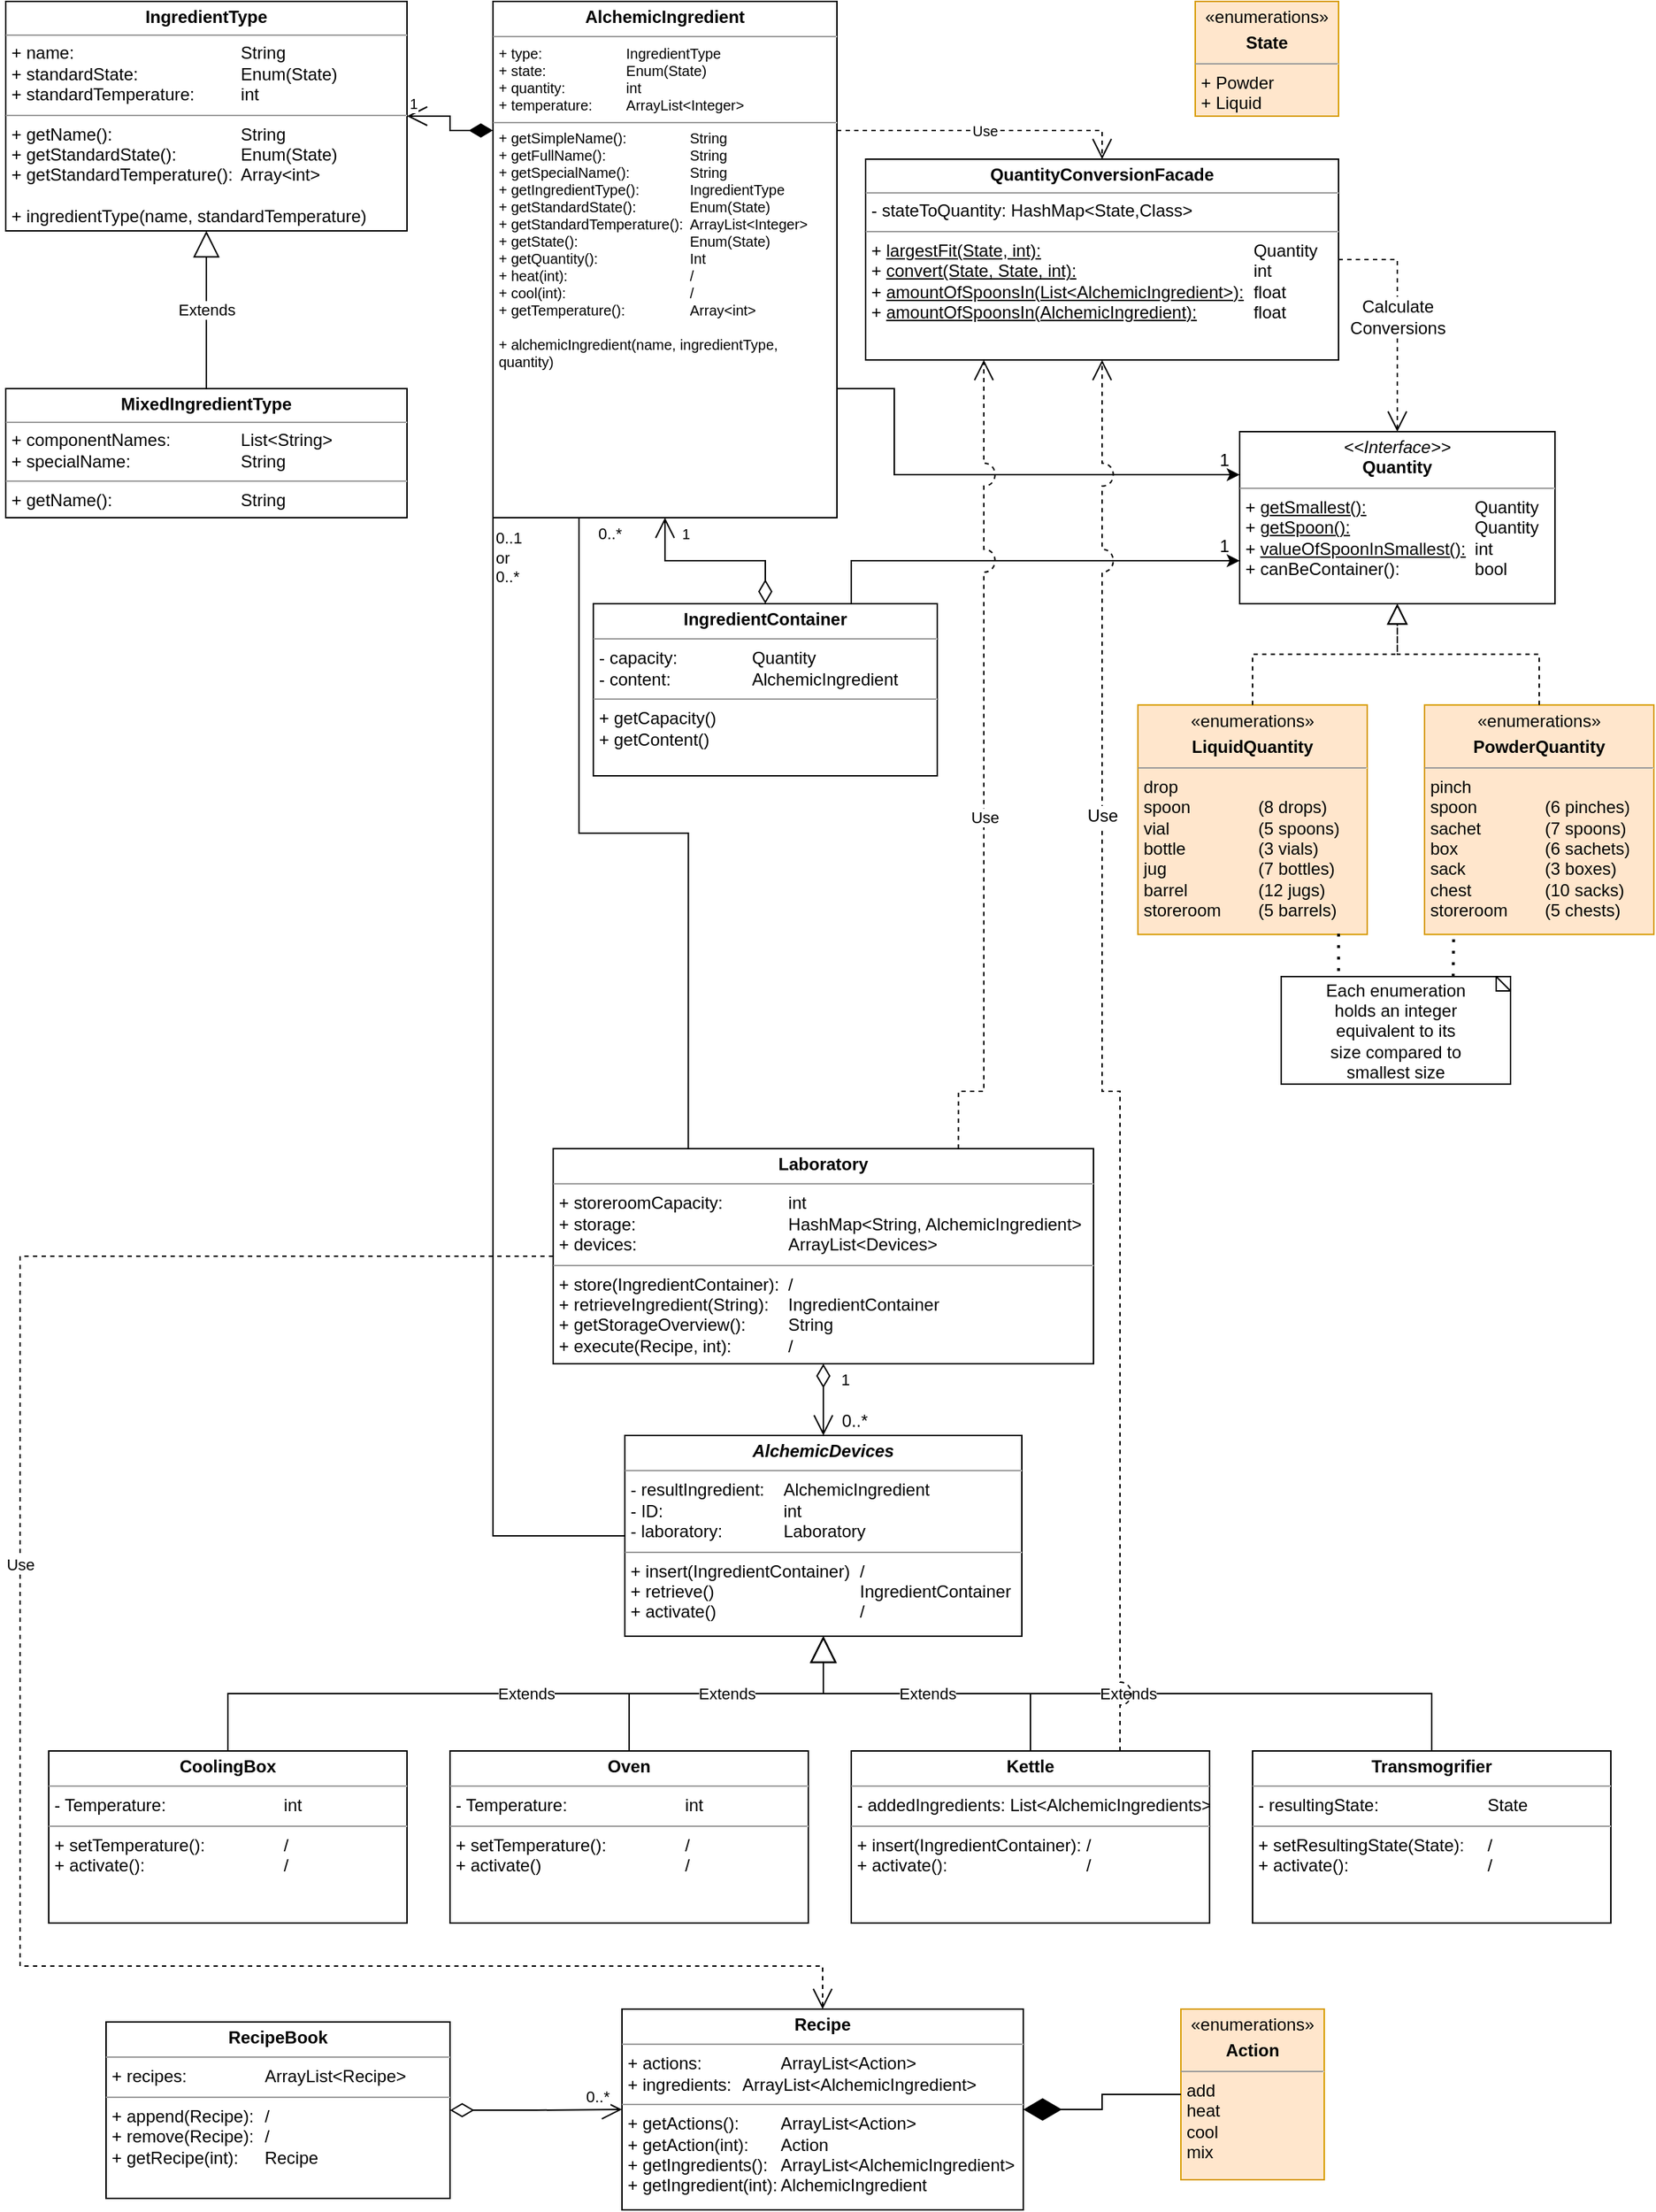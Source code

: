 <mxfile version="16.5.1" type="device"><diagram id="GiKxuTOtu3WhN2kmNN7U" name="Examenproject OGP"><mxGraphModel dx="404" dy="257" grid="1" gridSize="10" guides="1" tooltips="1" connect="1" arrows="1" fold="1" page="1" pageScale="1" pageWidth="1169" pageHeight="827" background="none" math="0" shadow="0"><root><mxCell id="0"/><mxCell id="1" parent="0"/><mxCell id="5Rmgl1uTEfU98lThBDW_-46" style="edgeStyle=orthogonalEdgeStyle;rounded=0;jumpStyle=none;orthogonalLoop=1;jettySize=auto;html=1;exitX=1;exitY=0.75;exitDx=0;exitDy=0;startArrow=none;startFill=0;strokeColor=default;entryX=0;entryY=0.25;entryDx=0;entryDy=0;" parent="1" source="cu3XiYy3ytuBM16kYKZB-1" target="5Rmgl1uTEfU98lThBDW_-23" edge="1"><mxGeometry relative="1" as="geometry"><mxPoint x="650" y="350" as="targetPoint"/><Array as="points"><mxPoint x="630" y="310"/><mxPoint x="630" y="370"/></Array></mxGeometry></mxCell><mxCell id="cu3XiYy3ytuBM16kYKZB-1" value="&lt;p style=&quot;margin: 0px ; margin-top: 4px ; text-align: center&quot;&gt;&lt;b&gt;AlchemicIngredient&lt;/b&gt;&lt;/p&gt;&lt;hr size=&quot;1&quot;&gt;&lt;p style=&quot;margin: 0px 0px 0px 4px ; font-size: 10px&quot;&gt;&lt;font style=&quot;font-size: 10px&quot;&gt;+ type: &lt;span style=&quot;white-space: pre&quot;&gt;&#9;&lt;/span&gt;&lt;span style=&quot;white-space: pre&quot;&gt;&#9;&lt;/span&gt;&lt;span style=&quot;white-space: pre&quot;&gt;&#9;&lt;/span&gt;IngredientType&lt;br&gt;&lt;/font&gt;&lt;/p&gt;&lt;p style=&quot;margin: 0px 0px 0px 4px ; font-size: 10px&quot;&gt;&lt;font style=&quot;font-size: 10px&quot;&gt;+ state: &lt;span style=&quot;white-space: pre&quot;&gt;&#9;&lt;/span&gt;&lt;span style=&quot;white-space: pre&quot;&gt;&#9;&lt;/span&gt;&lt;span style=&quot;white-space: pre&quot;&gt;&#9;&lt;/span&gt;Enum(State)&lt;/font&gt;&lt;/p&gt;&lt;p style=&quot;margin: 0px 0px 0px 4px ; font-size: 10px&quot;&gt;&lt;font style=&quot;font-size: 10px&quot;&gt;+ quantity: &lt;span style=&quot;white-space: pre&quot;&gt;&#9;&lt;/span&gt;&lt;span style=&quot;white-space: pre&quot;&gt;&#9;&lt;/span&gt;int&lt;/font&gt;&lt;/p&gt;&lt;p style=&quot;margin: 0px 0px 0px 4px ; font-size: 10px&quot;&gt;&lt;font style=&quot;font-size: 10px&quot;&gt;+ temperature: &lt;span style=&quot;white-space: pre&quot;&gt;&#9;&lt;/span&gt;ArrayList&amp;lt;Integer&amp;gt;&lt;/font&gt;&lt;/p&gt;&lt;hr size=&quot;1&quot; style=&quot;font-size: 10px&quot;&gt;&lt;p style=&quot;margin: 0px 0px 0px 4px ; font-size: 10px&quot;&gt;&lt;font style=&quot;font-size: 10px&quot;&gt;+ getSimpleName():&lt;span style=&quot;white-space: pre&quot;&gt;&#9;&lt;span style=&quot;white-space: pre&quot;&gt;&#9;&lt;/span&gt;&lt;/span&gt;String&lt;/font&gt;&lt;/p&gt;&lt;p style=&quot;margin: 0px 0px 0px 4px ; font-size: 10px&quot;&gt;&lt;font style=&quot;font-size: 10px&quot;&gt;+ getFullName():&lt;span style=&quot;white-space: pre&quot;&gt;&#9;&lt;/span&gt;&lt;span style=&quot;white-space: pre&quot;&gt;&#9;&lt;span style=&quot;white-space: pre&quot;&gt;&#9;&lt;/span&gt;&lt;/span&gt;String&lt;/font&gt;&lt;/p&gt;&lt;p style=&quot;margin: 0px 0px 0px 4px ; font-size: 10px&quot;&gt;&lt;font style=&quot;font-size: 10px&quot;&gt;+ getSpecialName():&amp;nbsp;&lt;span style=&quot;white-space: pre&quot;&gt;&#9;&lt;span style=&quot;white-space: pre&quot;&gt;&#9;&lt;/span&gt;&lt;/span&gt;String&lt;/font&gt;&lt;/p&gt;&lt;p style=&quot;margin: 0px 0px 0px 4px ; font-size: 10px&quot;&gt;&lt;font style=&quot;font-size: 10px&quot;&gt;+ getIngredientType():&lt;span style=&quot;white-space: pre&quot;&gt;&#9;&lt;/span&gt;&lt;span style=&quot;white-space: pre&quot;&gt;&#9;&lt;/span&gt;IngredientType&lt;/font&gt;&lt;/p&gt;&lt;p style=&quot;margin: 0px 0px 0px 4px ; font-size: 10px&quot;&gt;&lt;font style=&quot;font-size: 10px&quot;&gt;+ getStandardState():&lt;span style=&quot;white-space: pre&quot;&gt;&#9;&lt;span style=&quot;white-space: pre&quot;&gt;&#9;&lt;/span&gt;&lt;/span&gt;Enum(State)&lt;/font&gt;&lt;/p&gt;&lt;p style=&quot;margin: 0px 0px 0px 4px ; font-size: 10px&quot;&gt;&lt;font style=&quot;font-size: 10px&quot;&gt;+ getStandardTemperature():&lt;span style=&quot;white-space: pre&quot;&gt;&#9;&lt;/span&gt;ArrayList&amp;lt;Integer&amp;gt;&lt;/font&gt;&lt;/p&gt;&lt;p style=&quot;margin: 0px 0px 0px 4px ; font-size: 10px&quot;&gt;&lt;font style=&quot;font-size: 10px&quot;&gt;+ getState():&lt;span style=&quot;white-space: pre&quot;&gt;&#9;&lt;/span&gt;&lt;span style=&quot;white-space: pre&quot;&gt;&#9;&lt;/span&gt;&lt;span style=&quot;white-space: pre&quot;&gt;&#9;&lt;span style=&quot;white-space: pre&quot;&gt;&#9;&lt;/span&gt;&lt;/span&gt;Enum(State)&lt;/font&gt;&lt;/p&gt;&lt;p style=&quot;margin: 0px 0px 0px 4px ; font-size: 10px&quot;&gt;&lt;font style=&quot;font-size: 10px&quot;&gt;+ getQuantity():&lt;span style=&quot;white-space: pre&quot;&gt;&#9;&lt;/span&gt;&lt;span style=&quot;white-space: pre&quot;&gt;&#9;&lt;span style=&quot;white-space: pre&quot;&gt;&#9;&lt;/span&gt;&lt;/span&gt;Int&lt;/font&gt;&lt;/p&gt;&lt;p style=&quot;margin: 0px 0px 0px 4px ; font-size: 10px&quot;&gt;&lt;font style=&quot;font-size: 10px&quot;&gt;+ heat(int):&lt;span style=&quot;white-space: pre&quot;&gt;&#9;&lt;/span&gt;&lt;span style=&quot;white-space: pre&quot;&gt;&#9;&lt;/span&gt;&lt;span style=&quot;white-space: pre&quot;&gt;&#9;&lt;span style=&quot;white-space: pre&quot;&gt;&#9;&lt;/span&gt;&lt;/span&gt;/&lt;/font&gt;&lt;/p&gt;&lt;p style=&quot;margin: 0px 0px 0px 4px ; font-size: 10px&quot;&gt;&lt;font style=&quot;font-size: 10px&quot;&gt;+ cool(int):&lt;span style=&quot;white-space: pre&quot;&gt;&#9;&lt;/span&gt;&lt;span style=&quot;white-space: pre&quot;&gt;&#9;&lt;/span&gt;&lt;span style=&quot;white-space: pre&quot;&gt;&#9;&lt;span style=&quot;white-space: pre&quot;&gt;&#9;&lt;/span&gt;&lt;/span&gt;/&lt;/font&gt;&lt;/p&gt;&lt;p style=&quot;margin: 0px 0px 0px 4px ; font-size: 10px&quot;&gt;&lt;font style=&quot;font-size: 10px&quot;&gt;+ getTemperature():&lt;span style=&quot;white-space: pre&quot;&gt;&#9;&lt;span style=&quot;white-space: pre&quot;&gt;&#9;&lt;/span&gt;&lt;/span&gt;Array&amp;lt;int&amp;gt;&lt;/font&gt;&lt;/p&gt;&lt;p style=&quot;margin: 0px 0px 0px 4px ; font-size: 10px&quot;&gt;&lt;font style=&quot;font-size: 10px&quot;&gt;&lt;br&gt;&lt;/font&gt;&lt;/p&gt;&lt;p style=&quot;margin: 0px 0px 0px 4px ; font-size: 10px&quot;&gt;&lt;font style=&quot;font-size: 10px&quot;&gt;+ alchemicIngredient(name, ingredientType,&amp;nbsp;&lt;/font&gt;&lt;/p&gt;&lt;p style=&quot;margin: 0px 0px 0px 4px ; font-size: 10px&quot;&gt;&lt;font style=&quot;font-size: 10px&quot;&gt;quantity)&lt;/font&gt;&lt;/p&gt;" style="verticalAlign=top;align=left;overflow=fill;fontSize=12;fontFamily=Helvetica;html=1;rounded=0;" parent="1" vertex="1"><mxGeometry x="350" y="40" width="240" height="360" as="geometry"/></mxCell><mxCell id="cu3XiYy3ytuBM16kYKZB-2" value="&lt;p style=&quot;margin: 0px ; margin-top: 4px ; text-align: center&quot;&gt;&lt;b&gt;IngredientType&lt;/b&gt;&lt;/p&gt;&lt;hr size=&quot;1&quot; style=&quot;font-size: 10px&quot;&gt;&lt;p style=&quot;margin: 0px ; margin-left: 4px&quot;&gt;+ name:&lt;span style=&quot;white-space: pre&quot;&gt;&#9;&lt;/span&gt;&lt;span style=&quot;white-space: pre&quot;&gt;&#9;&lt;/span&gt;&lt;span style=&quot;white-space: pre&quot;&gt;&#9;&lt;/span&gt;&lt;span style=&quot;white-space: pre&quot;&gt;&#9;&lt;/span&gt;&lt;span style=&quot;white-space: pre&quot;&gt;&#9;&lt;/span&gt;String&lt;/p&gt;&lt;p style=&quot;margin: 0px ; margin-left: 4px&quot;&gt;&lt;span&gt;+ standardState: &lt;/span&gt;&lt;span style=&quot;white-space: pre&quot;&gt;&#9;&lt;/span&gt;&lt;span style=&quot;white-space: pre&quot;&gt;&#9;&lt;span style=&quot;white-space: pre&quot;&gt;&#9;&lt;/span&gt;&lt;/span&gt;&lt;span&gt;Enum(State)&lt;/span&gt;&lt;br&gt;&lt;/p&gt;&lt;p style=&quot;margin: 0px ; margin-left: 4px&quot;&gt;+ standardTemperature: &lt;span style=&quot;white-space: pre&quot;&gt;&#9;&lt;/span&gt;&lt;span style=&quot;white-space: pre&quot;&gt;&#9;&lt;/span&gt;int&lt;/p&gt;&lt;hr size=&quot;1&quot;&gt;&lt;p style=&quot;margin: 0px ; margin-left: 4px&quot;&gt;+ getName():&lt;span style=&quot;white-space: pre&quot;&gt;&#9;&lt;/span&gt;&lt;span style=&quot;white-space: pre&quot;&gt;&#9;&lt;span style=&quot;white-space: pre&quot;&gt;&#9;&lt;/span&gt;&lt;span style=&quot;white-space: pre&quot;&gt;&#9;&lt;/span&gt;&lt;/span&gt;String&lt;/p&gt;&lt;p style=&quot;margin: 0px ; margin-left: 4px&quot;&gt;+ getStandardState():&lt;span style=&quot;white-space: pre&quot;&gt;&#9;&lt;/span&gt;&lt;span style=&quot;white-space: pre&quot;&gt;&#9;&lt;/span&gt;Enum(State)&lt;/p&gt;&lt;p style=&quot;margin: 0px ; margin-left: 4px&quot;&gt;+ getStandardTemperature():&lt;span style=&quot;white-space: pre&quot;&gt;&#9;&lt;/span&gt;Array&amp;lt;int&amp;gt;&lt;/p&gt;&lt;p style=&quot;margin: 0px ; margin-left: 4px&quot;&gt;&lt;br&gt;&lt;/p&gt;&lt;p style=&quot;margin: 0px ; margin-left: 4px&quot;&gt;+ ingredientType(name, standardTemperature)&lt;/p&gt;" style="verticalAlign=top;align=left;overflow=fill;fontSize=12;fontFamily=Helvetica;html=1;expand=1;rounded=0;" parent="1" vertex="1"><mxGeometry x="10" y="40" width="280" height="160" as="geometry"/></mxCell><mxCell id="cu3XiYy3ytuBM16kYKZB-13" value="&lt;p style=&quot;margin: 0px ; margin-top: 4px ; text-align: center&quot;&gt;«enumerations»&lt;b&gt;&lt;br&gt;&lt;/b&gt;&lt;/p&gt;&lt;p style=&quot;margin: 0px ; margin-top: 4px ; text-align: center&quot;&gt;&lt;b&gt;State&lt;/b&gt;&lt;/p&gt;&lt;hr size=&quot;1&quot;&gt;&lt;p style=&quot;margin: 0px ; margin-left: 4px&quot;&gt;+ Powder&lt;/p&gt;&lt;p style=&quot;margin: 0px ; margin-left: 4px&quot;&gt;+ Liquid&lt;/p&gt;" style="verticalAlign=top;align=left;overflow=fill;fontSize=12;fontFamily=Helvetica;html=1;expand=1;rounded=0;fillColor=#ffe6cc;strokeColor=#d79b00;" parent="1" vertex="1"><mxGeometry x="840" y="40" width="100" height="80" as="geometry"/></mxCell><mxCell id="5Rmgl1uTEfU98lThBDW_-49" style="edgeStyle=orthogonalEdgeStyle;rounded=0;jumpStyle=none;orthogonalLoop=1;jettySize=auto;html=1;exitX=0.75;exitY=0;exitDx=0;exitDy=0;startArrow=none;startFill=0;strokeColor=default;entryX=0;entryY=0.75;entryDx=0;entryDy=0;" parent="1" source="cu3XiYy3ytuBM16kYKZB-45" target="5Rmgl1uTEfU98lThBDW_-23" edge="1"><mxGeometry relative="1" as="geometry"><Array as="points"><mxPoint x="600" y="430"/></Array><mxPoint x="820" y="430" as="targetPoint"/></mxGeometry></mxCell><mxCell id="cu3XiYy3ytuBM16kYKZB-45" value="&lt;p style=&quot;margin: 0px ; margin-top: 4px ; text-align: center&quot;&gt;&lt;b&gt;IngredientContainer&lt;/b&gt;&lt;/p&gt;&lt;hr size=&quot;1&quot;&gt;&lt;p style=&quot;margin: 0px ; margin-left: 4px&quot;&gt;- capacity: &lt;span style=&quot;white-space: pre&quot;&gt;&#9;&lt;/span&gt;&lt;span style=&quot;white-space: pre&quot;&gt;&#9;&lt;/span&gt;Quantity&lt;/p&gt;&lt;p style=&quot;margin: 0px ; margin-left: 4px&quot;&gt;- content:&lt;span style=&quot;white-space: pre&quot;&gt;&#9;&lt;/span&gt;&lt;span style=&quot;white-space: pre&quot;&gt;&#9;&lt;/span&gt;&lt;span style=&quot;white-space: pre&quot;&gt;&#9;&lt;/span&gt;AlchemicIngredient&lt;/p&gt;&lt;hr size=&quot;1&quot;&gt;&lt;p style=&quot;margin: 0px ; margin-left: 4px&quot;&gt;+ getCapacity()&lt;/p&gt;&lt;p style=&quot;margin: 0px ; margin-left: 4px&quot;&gt;+ getContent()&lt;/p&gt;" style="verticalAlign=top;align=left;overflow=fill;fontSize=12;fontFamily=Helvetica;html=1;fontColor=#000000;strokeWidth=1;gradientColor=none;" parent="1" vertex="1"><mxGeometry x="420" y="460" width="240" height="120" as="geometry"/></mxCell><mxCell id="cu3XiYy3ytuBM16kYKZB-48" value="&lt;p style=&quot;margin: 0px ; margin-top: 4px ; text-align: center&quot;&gt;«enumerations»&lt;b&gt;&lt;br&gt;&lt;/b&gt;&lt;/p&gt;&lt;p style=&quot;margin: 0px ; margin-top: 4px ; text-align: center&quot;&gt;&lt;b&gt;LiquidQuantity&lt;/b&gt;&lt;/p&gt;&lt;hr size=&quot;1&quot;&gt;&lt;p style=&quot;margin: 0px ; margin-left: 4px&quot;&gt;drop&lt;/p&gt;&lt;p style=&quot;margin: 0px ; margin-left: 4px&quot;&gt;spoon &lt;span style=&quot;white-space: pre&quot;&gt;&#9;&lt;span style=&quot;white-space: pre&quot;&gt;&#9;&lt;/span&gt;&lt;/span&gt;(8 drops)&lt;/p&gt;&lt;p style=&quot;margin: 0px ; margin-left: 4px&quot;&gt;vial &lt;span style=&quot;white-space: pre&quot;&gt;&#9;&lt;span style=&quot;white-space: pre&quot;&gt;&#9;&lt;span style=&quot;white-space: pre&quot;&gt;&#9;&lt;/span&gt;&lt;/span&gt;&lt;/span&gt;(5 spoons)&lt;/p&gt;&lt;p style=&quot;margin: 0px ; margin-left: 4px&quot;&gt;bottle &lt;span style=&quot;white-space: pre&quot;&gt;&#9;&lt;span style=&quot;white-space: pre&quot;&gt;&#9;&lt;/span&gt;&lt;/span&gt;(3 vials)&lt;/p&gt;&lt;p style=&quot;margin: 0px ; margin-left: 4px&quot;&gt;jug &lt;span style=&quot;white-space: pre&quot;&gt;&#9;&lt;span style=&quot;white-space: pre&quot;&gt;&#9;&lt;span style=&quot;white-space: pre&quot;&gt;&#9;&lt;/span&gt;&lt;/span&gt;&lt;/span&gt;(7 bottles)&lt;/p&gt;&lt;p style=&quot;margin: 0px ; margin-left: 4px&quot;&gt;barrel &lt;span style=&quot;white-space: pre&quot;&gt;&#9;&lt;span style=&quot;white-space: pre&quot;&gt;&#9;&lt;/span&gt;&lt;/span&gt;(12 jugs)&lt;/p&gt;&lt;p style=&quot;margin: 0px ; margin-left: 4px&quot;&gt;storeroom &lt;span style=&quot;white-space: pre&quot;&gt;&#9;&lt;/span&gt;(5 barrels)&lt;/p&gt;" style="verticalAlign=top;align=left;overflow=fill;fontSize=12;fontFamily=Helvetica;html=1;expand=1;rounded=0;fillColor=#ffe6cc;strokeColor=#d79b00;" parent="1" vertex="1"><mxGeometry x="800" y="530.62" width="160" height="160" as="geometry"/></mxCell><mxCell id="cu3XiYy3ytuBM16kYKZB-49" value="&lt;p style=&quot;margin: 0px ; margin-top: 4px ; text-align: center&quot;&gt;«enumerations»&lt;b&gt;&lt;br&gt;&lt;/b&gt;&lt;/p&gt;&lt;p style=&quot;margin: 0px ; margin-top: 4px ; text-align: center&quot;&gt;&lt;b&gt;PowderQuantity&lt;/b&gt;&lt;/p&gt;&lt;hr size=&quot;1&quot;&gt;&lt;p style=&quot;margin: 0px ; margin-left: 4px&quot;&gt;pinch&lt;/p&gt;&lt;p style=&quot;margin: 0px ; margin-left: 4px&quot;&gt;spoon &lt;span style=&quot;white-space: pre&quot;&gt;&#9;&lt;span style=&quot;white-space: pre&quot;&gt;&#9;&lt;/span&gt;&lt;/span&gt;(6 pinches)&lt;/p&gt;&lt;p style=&quot;margin: 0px ; margin-left: 4px&quot;&gt;sachet&amp;nbsp;&lt;span style=&quot;white-space: pre&quot;&gt;&#9;&lt;/span&gt;&lt;span style=&quot;white-space: pre&quot;&gt;&#9;&lt;/span&gt;(7 spoons)&lt;/p&gt;&lt;p style=&quot;margin: 0px ; margin-left: 4px&quot;&gt;box&lt;span style=&quot;white-space: pre&quot;&gt;&#9;&lt;span style=&quot;white-space: pre&quot;&gt;&#9;&lt;span style=&quot;white-space: pre&quot;&gt;&#9;&lt;/span&gt;&lt;/span&gt;&lt;/span&gt;(6 sachets)&lt;/p&gt;&lt;p style=&quot;margin: 0px ; margin-left: 4px&quot;&gt;sack&amp;nbsp;&lt;span style=&quot;white-space: pre&quot;&gt;&#9;&lt;/span&gt;&lt;span style=&quot;white-space: pre&quot;&gt;&#9;&lt;/span&gt;(3 boxes)&lt;/p&gt;&lt;p style=&quot;margin: 0px ; margin-left: 4px&quot;&gt;chest&amp;nbsp;&lt;span style=&quot;white-space: pre&quot;&gt;&#9;&lt;/span&gt;&lt;span style=&quot;white-space: pre&quot;&gt;&#9;&lt;/span&gt;(10 sacks)&lt;/p&gt;&lt;p style=&quot;margin: 0px ; margin-left: 4px&quot;&gt;storeroom &lt;span style=&quot;white-space: pre&quot;&gt;&#9;&lt;/span&gt;(5 chests)&lt;/p&gt;" style="verticalAlign=top;align=left;overflow=fill;fontSize=12;fontFamily=Helvetica;html=1;expand=1;rounded=0;fillColor=#ffe6cc;strokeColor=#d79b00;" parent="1" vertex="1"><mxGeometry x="1000" y="530.62" width="160" height="160" as="geometry"/></mxCell><mxCell id="cu3XiYy3ytuBM16kYKZB-54" value="&lt;p style=&quot;margin: 0px ; margin-top: 4px ; text-align: center&quot;&gt;&lt;b&gt;&lt;i&gt;AlchemicDevices&lt;/i&gt;&lt;/b&gt;&lt;br&gt;&lt;/p&gt;&lt;hr size=&quot;1&quot;&gt;&lt;p style=&quot;margin: 0px ; margin-left: 4px&quot;&gt;- resultIngredient:&lt;span style=&quot;white-space: pre&quot;&gt;&#9;&lt;/span&gt;AlchemicIngredient&lt;/p&gt;&lt;p style=&quot;margin: 0px ; margin-left: 4px&quot;&gt;- ID:&lt;span style=&quot;white-space: pre&quot;&gt;&#9;&lt;/span&gt;&lt;span style=&quot;white-space: pre&quot;&gt;&#9;&lt;/span&gt;&lt;span style=&quot;white-space: pre&quot;&gt;&#9;&lt;span style=&quot;white-space: pre&quot;&gt;&#9;&lt;/span&gt;&lt;/span&gt;int&lt;/p&gt;&lt;p style=&quot;margin: 0px ; margin-left: 4px&quot;&gt;- laboratory:&lt;span style=&quot;white-space: pre&quot;&gt;&#9;&lt;/span&gt;&lt;span style=&quot;white-space: pre&quot;&gt;&#9;&lt;/span&gt;Laboratory&lt;/p&gt;&lt;hr size=&quot;1&quot;&gt;&lt;p style=&quot;margin: 0px ; margin-left: 4px&quot;&gt;+ insert(IngredientContainer)&lt;span style=&quot;white-space: pre&quot;&gt;&#9;&lt;/span&gt;&lt;span&gt;/&lt;/span&gt;&lt;/p&gt;&lt;p style=&quot;margin: 0px ; margin-left: 4px&quot;&gt;+ retrieve()&lt;span style=&quot;white-space: pre&quot;&gt;&#9;&lt;/span&gt;&lt;span style=&quot;white-space: pre&quot;&gt;&#9;&lt;/span&gt;&lt;span style=&quot;white-space: pre&quot;&gt;&#9;&lt;/span&gt;&lt;span style=&quot;white-space: pre&quot;&gt;&#9;&lt;/span&gt;IngredientContainer&lt;/p&gt;&lt;p style=&quot;margin: 0px ; margin-left: 4px&quot;&gt;+ activate()&lt;span style=&quot;white-space: pre&quot;&gt;&#9;&lt;/span&gt;&lt;span style=&quot;white-space: pre&quot;&gt;&#9;&lt;/span&gt;&lt;span style=&quot;white-space: pre&quot;&gt;&#9;&lt;/span&gt;&lt;span style=&quot;white-space: pre&quot;&gt;&#9;&lt;/span&gt;/&lt;/p&gt;" style="verticalAlign=top;align=left;overflow=fill;fontSize=12;fontFamily=Helvetica;html=1;fontColor=#000000;strokeWidth=1;gradientColor=none;" parent="1" vertex="1"><mxGeometry x="442" y="1040" width="277" height="140" as="geometry"/></mxCell><mxCell id="cu3XiYy3ytuBM16kYKZB-55" value="&lt;p style=&quot;margin: 4px 0px 0px ; text-align: center&quot;&gt;&lt;b&gt;CoolingBox&lt;/b&gt;&lt;/p&gt;&lt;hr size=&quot;1&quot;&gt;&lt;p style=&quot;margin: 0px 0px 0px 4px&quot;&gt;- Temperature:&lt;span style=&quot;white-space: pre&quot;&gt;&#9;&lt;/span&gt;&lt;span style=&quot;white-space: pre&quot;&gt;&#9;&lt;/span&gt;&lt;span style=&quot;white-space: pre&quot;&gt;&#9;&lt;span style=&quot;white-space: pre&quot;&gt;&#9;&lt;/span&gt;&lt;/span&gt;int&lt;/p&gt;&lt;hr size=&quot;1&quot;&gt;&lt;p style=&quot;margin: 0px 0px 0px 4px&quot;&gt;+ setTemperature():&lt;span style=&quot;white-space: pre&quot;&gt;&#9;&lt;/span&gt;&lt;span style=&quot;white-space: pre&quot;&gt;&#9;&lt;/span&gt;/&lt;/p&gt;&lt;p style=&quot;margin: 0px 0px 0px 4px&quot;&gt;+ activate():&lt;span style=&quot;white-space: pre&quot;&gt;&#9;&lt;/span&gt;&lt;span style=&quot;white-space: pre&quot;&gt;&#9;&lt;/span&gt;&lt;span style=&quot;white-space: pre&quot;&gt;&#9;&lt;/span&gt;&lt;span style=&quot;white-space: pre&quot;&gt;&#9;&lt;/span&gt;/&lt;/p&gt;" style="verticalAlign=top;align=left;overflow=fill;fontSize=12;fontFamily=Helvetica;html=1;fontColor=#000000;strokeWidth=1;gradientColor=none;" parent="1" vertex="1"><mxGeometry x="40" y="1260" width="250" height="120" as="geometry"/></mxCell><mxCell id="cu3XiYy3ytuBM16kYKZB-56" value="&lt;p style=&quot;margin: 0px ; margin-top: 4px ; text-align: center&quot;&gt;&lt;b&gt;Oven&lt;/b&gt;&lt;/p&gt;&lt;hr size=&quot;1&quot;&gt;&lt;p style=&quot;margin: 0px 0px 0px 4px&quot;&gt;- Temperature:&lt;span style=&quot;white-space: pre&quot;&gt;&#9;&lt;/span&gt;&lt;span style=&quot;white-space: pre&quot;&gt;&#9;&lt;/span&gt;&lt;span style=&quot;white-space: pre&quot;&gt;&#9;&lt;/span&gt;&lt;span style=&quot;white-space: pre&quot;&gt;&#9;&lt;/span&gt;int&lt;/p&gt;&lt;hr size=&quot;1&quot;&gt;&lt;p style=&quot;margin: 0px 0px 0px 4px&quot;&gt;&lt;span&gt;+ setTemperature():&lt;span style=&quot;white-space: pre&quot;&gt;&#9;&lt;/span&gt;&lt;span style=&quot;white-space: pre&quot;&gt;&#9;&lt;/span&gt;/&lt;/span&gt;&lt;/p&gt;&lt;p style=&quot;margin: 0px ; margin-left: 4px&quot;&gt;+ activate()&lt;span&gt;&#9;&lt;span style=&quot;white-space: pre&quot;&gt;&#9;&lt;/span&gt;&lt;span style=&quot;white-space: pre&quot;&gt;&#9;&lt;/span&gt;&lt;span style=&quot;white-space: pre&quot;&gt;&#9;&lt;/span&gt;&lt;span style=&quot;white-space: pre&quot;&gt;&#9;&lt;/span&gt;&lt;/span&gt;/&lt;/p&gt;" style="verticalAlign=top;align=left;overflow=fill;fontSize=12;fontFamily=Helvetica;html=1;fontColor=#000000;strokeWidth=1;gradientColor=none;" parent="1" vertex="1"><mxGeometry x="320" y="1260" width="250" height="120" as="geometry"/></mxCell><mxCell id="cu3XiYy3ytuBM16kYKZB-57" value="&lt;p style=&quot;margin: 4px 0px 0px ; text-align: center&quot;&gt;&lt;b&gt;Kettle&lt;/b&gt;&lt;/p&gt;&lt;hr size=&quot;1&quot;&gt;&lt;p style=&quot;margin: 0px 0px 0px 4px&quot;&gt;- addedIngredients:&lt;span style=&quot;white-space: pre&quot;&gt;&#9;&lt;/span&gt;List&amp;lt;AlchemicIngredients&amp;gt;&lt;/p&gt;&lt;hr size=&quot;1&quot;&gt;&lt;p style=&quot;margin: 0px 0px 0px 4px&quot;&gt;+ insert(IngredientContainer):&lt;span style=&quot;white-space: pre&quot;&gt;&#9;&lt;/span&gt;/&lt;/p&gt;&lt;p style=&quot;margin: 0px 0px 0px 4px&quot;&gt;+ activate():&lt;span style=&quot;white-space: pre&quot;&gt;&#9;&lt;/span&gt;&lt;span style=&quot;white-space: pre&quot;&gt;&#9;&lt;/span&gt;&lt;span style=&quot;white-space: pre&quot;&gt;&#9;&lt;/span&gt;&lt;span style=&quot;white-space: pre&quot;&gt;&#9;&lt;/span&gt;/&lt;/p&gt;" style="verticalAlign=top;align=left;overflow=fill;fontSize=12;fontFamily=Helvetica;html=1;fontColor=#000000;strokeWidth=1;gradientColor=none;" parent="1" vertex="1"><mxGeometry x="600" y="1260" width="250" height="120" as="geometry"/></mxCell><mxCell id="cu3XiYy3ytuBM16kYKZB-58" value="&lt;p style=&quot;margin: 4px 0px 0px ; text-align: center&quot;&gt;&lt;b&gt;Transmogrifier&lt;/b&gt;&lt;/p&gt;&lt;hr size=&quot;1&quot;&gt;&lt;p style=&quot;margin: 0px 0px 0px 4px&quot;&gt;- resultingState:&lt;span style=&quot;white-space: pre&quot;&gt;&#9;&lt;/span&gt;&lt;span style=&quot;white-space: pre&quot;&gt;&#9;&lt;/span&gt;&lt;span style=&quot;white-space: pre&quot;&gt;&#9;&lt;/span&gt;State&lt;/p&gt;&lt;hr size=&quot;1&quot;&gt;&lt;p style=&quot;margin: 0px 0px 0px 4px&quot;&gt;+ setResultingState(State):&lt;span style=&quot;white-space: pre&quot;&gt;&#9;&lt;/span&gt;/&lt;/p&gt;&lt;p style=&quot;margin: 0px 0px 0px 4px&quot;&gt;&lt;span&gt;+ activate():&lt;/span&gt;&lt;span style=&quot;white-space: pre&quot;&gt;&#9;&lt;/span&gt;&lt;span style=&quot;white-space: pre&quot;&gt;&#9;&lt;/span&gt;&lt;span style=&quot;white-space: pre&quot;&gt;&#9;&lt;/span&gt;&lt;span style=&quot;white-space: pre&quot;&gt;&#9;&lt;/span&gt;&lt;span&gt;/&lt;/span&gt;&lt;/p&gt;" style="verticalAlign=top;align=left;overflow=fill;fontSize=12;fontFamily=Helvetica;html=1;fontColor=#000000;strokeWidth=1;gradientColor=none;" parent="1" vertex="1"><mxGeometry x="880" y="1260" width="250" height="120" as="geometry"/></mxCell><mxCell id="cu3XiYy3ytuBM16kYKZB-67" value="&lt;p style=&quot;margin: 0px ; margin-top: 4px ; text-align: center&quot;&gt;&lt;b&gt;Laboratory&lt;/b&gt;&lt;/p&gt;&lt;hr size=&quot;1&quot;&gt;&lt;p style=&quot;margin: 0px ; margin-left: 4px&quot;&gt;+ storeroomCapacity:&lt;span style=&quot;white-space: pre&quot;&gt;&#9;&lt;/span&gt;&lt;span style=&quot;white-space: pre&quot;&gt;&#9;&lt;/span&gt;int&lt;/p&gt;&lt;p style=&quot;margin: 0px ; margin-left: 4px&quot;&gt;+ storage:&lt;span style=&quot;white-space: pre&quot;&gt;&#9;&lt;/span&gt;&lt;span style=&quot;white-space: pre&quot;&gt;&#9;&lt;/span&gt;&lt;span style=&quot;white-space: pre&quot;&gt;&#9;&lt;/span&gt;&lt;span style=&quot;white-space: pre&quot;&gt;&#9;&lt;/span&gt;HashMap&amp;lt;String, AlchemicIngredient&amp;gt;&lt;/p&gt;&lt;p style=&quot;margin: 0px ; margin-left: 4px&quot;&gt;+ devices:&lt;span style=&quot;white-space: pre&quot;&gt;&#9;&lt;/span&gt;&lt;span style=&quot;white-space: pre&quot;&gt;&#9;&lt;/span&gt;&lt;span style=&quot;white-space: pre&quot;&gt;&#9;&lt;/span&gt;&lt;span style=&quot;white-space: pre&quot;&gt;&#9;&lt;/span&gt;ArrayList&amp;lt;Devices&amp;gt;&lt;/p&gt;&lt;hr size=&quot;1&quot;&gt;&lt;p style=&quot;margin: 0px ; margin-left: 4px&quot;&gt;+ store(IngredientContainer):&lt;span&gt;&#9;&lt;span style=&quot;white-space: pre&quot;&gt;&#9;&lt;/span&gt;/&lt;/span&gt;&lt;/p&gt;&lt;p style=&quot;margin: 0px ; margin-left: 4px&quot;&gt;+ retrieveIngredient(String):&lt;span style=&quot;white-space: pre&quot;&gt;&#9;&lt;/span&gt;IngredientContainer&lt;/p&gt;&lt;p style=&quot;margin: 0px ; margin-left: 4px&quot;&gt;+ getStorageOverview():&lt;span style=&quot;white-space: pre&quot;&gt;&#9;&lt;/span&gt;&lt;span style=&quot;white-space: pre&quot;&gt;&#9;&lt;/span&gt;String&lt;/p&gt;&lt;p style=&quot;margin: 0px ; margin-left: 4px&quot;&gt;+ execute(Recipe, int):&lt;span style=&quot;white-space: pre&quot;&gt;&#9;&lt;/span&gt;&lt;span style=&quot;white-space: pre&quot;&gt;&#9;&lt;/span&gt;/&lt;/p&gt;&lt;p style=&quot;margin: 0px ; margin-left: 4px&quot;&gt;&lt;br&gt;&lt;/p&gt;" style="verticalAlign=top;align=left;overflow=fill;fontSize=12;fontFamily=Helvetica;html=1;fontColor=#000000;strokeWidth=1;gradientColor=none;" parent="1" vertex="1"><mxGeometry x="392" y="840" width="377" height="150" as="geometry"/></mxCell><mxCell id="cu3XiYy3ytuBM16kYKZB-70" value="&lt;p style=&quot;margin: 0px ; margin-top: 4px ; text-align: center&quot;&gt;&lt;b&gt;RecipeBook&lt;/b&gt;&lt;/p&gt;&lt;hr size=&quot;1&quot;&gt;&lt;p style=&quot;margin: 0px ; margin-left: 4px&quot;&gt;+ recipes: &lt;span style=&quot;white-space: pre&quot;&gt;&#9;&lt;/span&gt;&lt;span style=&quot;white-space: pre&quot;&gt;&#9;&lt;/span&gt;ArrayList&amp;lt;Recipe&amp;gt;&lt;/p&gt;&lt;hr size=&quot;1&quot;&gt;&lt;p style=&quot;margin: 0px ; margin-left: 4px&quot;&gt;+ append(Recipe):&lt;span style=&quot;white-space: pre&quot;&gt;&#9;&lt;/span&gt;/&lt;/p&gt;&lt;p style=&quot;margin: 0px ; margin-left: 4px&quot;&gt;+ remove(Recipe):&lt;span style=&quot;white-space: pre&quot;&gt;&#9;&lt;/span&gt;/&lt;/p&gt;&lt;p style=&quot;margin: 0px ; margin-left: 4px&quot;&gt;+ getRecipe(int):&lt;span style=&quot;white-space: pre&quot;&gt;&#9;&lt;/span&gt;Recipe&lt;/p&gt;" style="verticalAlign=top;align=left;overflow=fill;fontSize=12;fontFamily=Helvetica;html=1;fontColor=#000000;strokeWidth=1;gradientColor=none;" parent="1" vertex="1"><mxGeometry x="80" y="1449" width="240" height="123" as="geometry"/></mxCell><mxCell id="cu3XiYy3ytuBM16kYKZB-71" value="&lt;p style=&quot;margin: 0px ; margin-top: 4px ; text-align: center&quot;&gt;&lt;b&gt;Recipe&lt;/b&gt;&lt;/p&gt;&lt;hr size=&quot;1&quot;&gt;&lt;p style=&quot;margin: 0px ; margin-left: 4px&quot;&gt;+ actions: &lt;span style=&quot;white-space: pre&quot;&gt;&#9;&lt;span style=&quot;white-space: pre&quot;&gt;&#9;&lt;/span&gt;&lt;/span&gt;ArrayList&amp;lt;Action&amp;gt;&lt;/p&gt;&lt;p style=&quot;margin: 0px ; margin-left: 4px&quot;&gt;+ ingredients:&lt;span style=&quot;white-space: pre&quot;&gt;&#9;&lt;/span&gt;ArrayList&amp;lt;AlchemicIngredient&amp;gt;&lt;/p&gt;&lt;hr size=&quot;1&quot;&gt;&lt;p style=&quot;margin: 0px ; margin-left: 4px&quot;&gt;+ getActions():&lt;span style=&quot;white-space: pre&quot;&gt;&#9;&lt;span style=&quot;white-space: pre&quot;&gt;&#9;&lt;/span&gt;&lt;/span&gt;ArrayList&amp;lt;Action&amp;gt;&lt;/p&gt;&lt;p style=&quot;margin: 0px ; margin-left: 4px&quot;&gt;+ getAction(int):&lt;span style=&quot;white-space: pre&quot;&gt;&#9;&lt;/span&gt;Action&lt;/p&gt;&lt;p style=&quot;margin: 0px ; margin-left: 4px&quot;&gt;+ getIngredients():&lt;span style=&quot;white-space: pre&quot;&gt;&#9;&lt;/span&gt;ArrayList&amp;lt;AlchemicIngredient&amp;gt;&lt;/p&gt;&lt;p style=&quot;margin: 0px ; margin-left: 4px&quot;&gt;+ getIngredient(int):&lt;span style=&quot;white-space: pre&quot;&gt;&#9;&lt;/span&gt;AlchemicIngredient&lt;/p&gt;" style="verticalAlign=top;align=left;overflow=fill;fontSize=12;fontFamily=Helvetica;html=1;fontColor=#000000;strokeWidth=1;gradientColor=none;" parent="1" vertex="1"><mxGeometry x="440" y="1440" width="280" height="140" as="geometry"/></mxCell><mxCell id="cu3XiYy3ytuBM16kYKZB-72" value="&lt;p style=&quot;margin: 0px ; margin-top: 4px ; text-align: center&quot;&gt;«enumerations»&lt;b&gt;&lt;br&gt;&lt;/b&gt;&lt;/p&gt;&lt;p style=&quot;margin: 0px ; margin-top: 4px ; text-align: center&quot;&gt;&lt;b&gt;Action&lt;/b&gt;&lt;/p&gt;&lt;hr size=&quot;1&quot;&gt;&lt;p style=&quot;margin: 0px ; margin-left: 4px&quot;&gt;add&lt;/p&gt;&lt;p style=&quot;margin: 0px ; margin-left: 4px&quot;&gt;heat&lt;/p&gt;&lt;p style=&quot;margin: 0px ; margin-left: 4px&quot;&gt;cool&lt;/p&gt;&lt;p style=&quot;margin: 0px ; margin-left: 4px&quot;&gt;mix&lt;/p&gt;" style="verticalAlign=top;align=left;overflow=fill;fontSize=12;fontFamily=Helvetica;html=1;expand=1;rounded=0;fillColor=#ffe6cc;strokeColor=#d79b00;" parent="1" vertex="1"><mxGeometry x="830" y="1440" width="100" height="119" as="geometry"/></mxCell><mxCell id="bUsT5Dy6ICxIgthoLqZ7-6" value="&lt;p style=&quot;margin: 0px ; margin-top: 4px ; text-align: center&quot;&gt;&lt;b&gt;MixedIngredientType&lt;/b&gt;&lt;/p&gt;&lt;hr size=&quot;1&quot; style=&quot;font-size: 10px&quot;&gt;&lt;p style=&quot;margin: 0px ; margin-left: 4px&quot;&gt;+ componentNames:&lt;span style=&quot;white-space: pre&quot;&gt;&#9;&lt;/span&gt;&lt;span style=&quot;white-space: pre&quot;&gt;&#9;&lt;/span&gt;List&amp;lt;String&amp;gt;&lt;/p&gt;&lt;p style=&quot;margin: 0px ; margin-left: 4px&quot;&gt;+ specialName:&lt;span style=&quot;white-space: pre&quot;&gt;&#9;&lt;/span&gt;&lt;span style=&quot;white-space: pre&quot;&gt;&#9;&lt;/span&gt;&lt;span style=&quot;white-space: pre&quot;&gt;&#9;&lt;/span&gt;String&lt;/p&gt;&lt;hr size=&quot;1&quot;&gt;&lt;p style=&quot;margin: 0px ; margin-left: 4px&quot;&gt;+ getName():&lt;span style=&quot;white-space: pre&quot;&gt;&#9;&lt;/span&gt;&lt;span style=&quot;white-space: pre&quot;&gt;&#9;&lt;span style=&quot;white-space: pre&quot;&gt;&#9;&lt;/span&gt;&lt;span style=&quot;white-space: pre&quot;&gt;&#9;&lt;/span&gt;&lt;/span&gt;String&lt;/p&gt;" style="verticalAlign=top;align=left;overflow=fill;fontSize=12;fontFamily=Helvetica;html=1;expand=1;rounded=0;" parent="1" vertex="1"><mxGeometry x="10" y="310" width="280" height="90" as="geometry"/></mxCell><mxCell id="bUsT5Dy6ICxIgthoLqZ7-8" value="Extends" style="endArrow=block;endSize=16;endFill=0;html=1;rounded=0;exitX=0.5;exitY=0;exitDx=0;exitDy=0;entryX=0.5;entryY=1;entryDx=0;entryDy=0;" parent="1" source="bUsT5Dy6ICxIgthoLqZ7-6" target="cu3XiYy3ytuBM16kYKZB-2" edge="1"><mxGeometry width="160" relative="1" as="geometry"><mxPoint x="150" y="260" as="sourcePoint"/><mxPoint x="310" y="260" as="targetPoint"/></mxGeometry></mxCell><mxCell id="5Rmgl1uTEfU98lThBDW_-17" value="" style="endArrow=block;dashed=1;endFill=0;endSize=12;html=1;rounded=0;exitX=0.5;exitY=0;exitDx=0;exitDy=0;edgeStyle=orthogonalEdgeStyle;entryX=0.5;entryY=1;entryDx=0;entryDy=0;" parent="1" source="cu3XiYy3ytuBM16kYKZB-48" target="5Rmgl1uTEfU98lThBDW_-23" edge="1"><mxGeometry width="160" relative="1" as="geometry"><mxPoint x="940" y="510.62" as="sourcePoint"/><mxPoint x="940" y="490.62" as="targetPoint"/></mxGeometry></mxCell><mxCell id="5Rmgl1uTEfU98lThBDW_-18" value="" style="endArrow=block;dashed=1;endFill=0;endSize=12;html=1;rounded=0;exitX=0.5;exitY=0;exitDx=0;exitDy=0;edgeStyle=orthogonalEdgeStyle;entryX=0.5;entryY=1;entryDx=0;entryDy=0;" parent="1" source="cu3XiYy3ytuBM16kYKZB-49" target="5Rmgl1uTEfU98lThBDW_-23" edge="1"><mxGeometry width="160" relative="1" as="geometry"><mxPoint x="1100" y="510.62" as="sourcePoint"/><mxPoint x="1040" y="480.62" as="targetPoint"/></mxGeometry></mxCell><mxCell id="5Rmgl1uTEfU98lThBDW_-23" value="&lt;p style=&quot;margin: 0px ; margin-top: 4px ; text-align: center&quot;&gt;&lt;i&gt;&amp;lt;&amp;lt;Interface&amp;gt;&amp;gt;&lt;/i&gt;&lt;br&gt;&lt;b&gt;Quantity&lt;/b&gt;&lt;/p&gt;&lt;hr size=&quot;1&quot;&gt;&lt;p style=&quot;margin: 0px ; margin-left: 4px&quot;&gt;+ &lt;u&gt;getSmallest():&lt;/u&gt; &lt;span style=&quot;white-space: pre&quot;&gt;&#9;&lt;span style=&quot;white-space: pre&quot;&gt;&#9;&lt;/span&gt;&lt;span style=&quot;white-space: pre&quot;&gt;&#9;&lt;/span&gt;&lt;/span&gt;Quantity&lt;/p&gt;&lt;p style=&quot;margin: 0px ; margin-left: 4px&quot;&gt;+ &lt;u&gt;getSpoon():&lt;/u&gt;&lt;span style=&quot;white-space: pre&quot;&gt;&#9;&lt;/span&gt;&lt;span style=&quot;white-space: pre&quot;&gt;&#9;&lt;span style=&quot;white-space: pre&quot;&gt;&#9;&lt;/span&gt;&lt;span style=&quot;white-space: pre&quot;&gt;&#9;&lt;/span&gt;&lt;/span&gt;Quantity&lt;/p&gt;&lt;p style=&quot;margin: 0px ; margin-left: 4px&quot;&gt;+ &lt;u&gt;valueOfSpoonInSmallest():&lt;/u&gt;&lt;span style=&quot;white-space: pre&quot;&gt;&#9;&lt;/span&gt;int&lt;br&gt;&lt;/p&gt;&lt;p style=&quot;margin: 0px ; margin-left: 4px&quot;&gt;+ canBeContainer():&lt;span style=&quot;white-space: pre&quot;&gt;&#9;&lt;/span&gt;&lt;span style=&quot;white-space: pre&quot;&gt;&#9;&lt;/span&gt;bool&lt;/p&gt;" style="verticalAlign=top;align=left;overflow=fill;fontSize=12;fontFamily=Helvetica;html=1;" parent="1" vertex="1"><mxGeometry x="871" y="340" width="220" height="120" as="geometry"/></mxCell><mxCell id="5Rmgl1uTEfU98lThBDW_-28" value="&lt;p style=&quot;margin: 0px ; margin-top: 4px ; text-align: center&quot;&gt;&lt;b&gt;QuantityConversionFacade&lt;/b&gt;&lt;/p&gt;&lt;hr size=&quot;1&quot; style=&quot;font-size: 10px&quot;&gt;&lt;p style=&quot;margin: 0px ; margin-left: 4px&quot;&gt;- stateToQuantity:&lt;span&gt;&#9;&lt;/span&gt;HashMap&amp;lt;State,Class&amp;gt;&lt;/p&gt;&lt;hr size=&quot;1&quot;&gt;&lt;p style=&quot;margin: 0px ; margin-left: 4px&quot;&gt;+ &lt;u&gt;largestFit(State, int):&lt;/u&gt;&lt;span style=&quot;white-space: pre&quot;&gt;&#9;&lt;/span&gt;&lt;span style=&quot;white-space: pre&quot;&gt;&#9;&lt;/span&gt;&lt;span style=&quot;white-space: pre&quot;&gt;&#9;&lt;/span&gt;&lt;span style=&quot;white-space: pre&quot;&gt;&#9;&lt;/span&gt;&lt;span style=&quot;white-space: pre&quot;&gt;&#9;&lt;/span&gt;&lt;span style=&quot;white-space: pre&quot;&gt;&#9;&lt;/span&gt;Quantity&lt;br&gt;&lt;/p&gt;&lt;p style=&quot;margin: 0px ; margin-left: 4px&quot;&gt;+ &lt;u&gt;convert(State, State, int):&lt;/u&gt; &lt;span style=&quot;white-space: pre&quot;&gt;&#9;&lt;/span&gt;&lt;span style=&quot;white-space: pre&quot;&gt;&#9;&lt;/span&gt;&lt;span style=&quot;white-space: pre&quot;&gt;&#9;&lt;/span&gt;&lt;span style=&quot;white-space: pre&quot;&gt;&#9;&lt;/span&gt;&lt;span style=&quot;white-space: pre&quot;&gt;&#9;&lt;/span&gt;int&lt;/p&gt;&lt;p style=&quot;margin: 0px ; margin-left: 4px&quot;&gt;+ &lt;u&gt;amountOfSpoonsIn(List&amp;lt;AlchemicIngredient&amp;gt;):&lt;/u&gt;&lt;span style=&quot;white-space: pre&quot;&gt;&#9;&lt;/span&gt;float&lt;br&gt;&lt;/p&gt;&lt;p style=&quot;margin: 0px ; margin-left: 4px&quot;&gt;+ &lt;u&gt;amountOfSpoonsIn(AlchemicIngredient):&lt;/u&gt;&lt;span style=&quot;white-space: pre&quot;&gt;&#9;&lt;span style=&quot;white-space: pre&quot;&gt;&#9;&lt;/span&gt;&lt;/span&gt;float&lt;/p&gt;" style="verticalAlign=top;align=left;overflow=fill;fontSize=12;fontFamily=Helvetica;html=1;expand=1;rounded=0;" parent="1" vertex="1"><mxGeometry x="610" y="150" width="330" height="140" as="geometry"/></mxCell><mxCell id="5Rmgl1uTEfU98lThBDW_-48" value="1" style="text;html=1;resizable=0;autosize=1;align=center;verticalAlign=middle;points=[];fillColor=none;strokeColor=none;rounded=0;" parent="1" vertex="1"><mxGeometry x="850" y="350" width="20" height="20" as="geometry"/></mxCell><mxCell id="5Rmgl1uTEfU98lThBDW_-50" value="1" style="text;html=1;resizable=0;autosize=1;align=center;verticalAlign=middle;points=[];fillColor=none;strokeColor=none;rounded=0;" parent="1" vertex="1"><mxGeometry x="850" y="410" width="20" height="20" as="geometry"/></mxCell><mxCell id="5Rmgl1uTEfU98lThBDW_-61" value="" style="group" parent="1" vertex="1" connectable="0"><mxGeometry x="610" y="630.62" width="450" height="164.38" as="geometry"/></mxCell><mxCell id="5Rmgl1uTEfU98lThBDW_-62" value="" style="group" parent="5Rmgl1uTEfU98lThBDW_-61" vertex="1" connectable="0"><mxGeometry x="-30" y="-15" width="480" height="179.38" as="geometry"/></mxCell><mxCell id="5Rmgl1uTEfU98lThBDW_-63" value="" style="group" parent="5Rmgl1uTEfU98lThBDW_-62" vertex="1" connectable="0"><mxGeometry x="320" y="104.38" width="160" height="75" as="geometry"/></mxCell><mxCell id="5Rmgl1uTEfU98lThBDW_-56" value="Each enumeration&lt;br&gt;holds an integer&lt;br&gt;equivalent to its&lt;br&gt;size compared to&lt;br&gt;smallest size" style="rounded=0;whiteSpace=wrap;html=1;labelBackgroundColor=default;" parent="5Rmgl1uTEfU98lThBDW_-63" vertex="1"><mxGeometry width="160" height="75" as="geometry"/></mxCell><mxCell id="5Rmgl1uTEfU98lThBDW_-59" value="" style="rounded=0;whiteSpace=wrap;html=1;labelBackgroundColor=default;" parent="5Rmgl1uTEfU98lThBDW_-63" vertex="1"><mxGeometry x="150" width="10" height="10" as="geometry"/></mxCell><mxCell id="5Rmgl1uTEfU98lThBDW_-60" value="" style="endArrow=none;html=1;rounded=0;strokeColor=default;jumpStyle=none;entryX=1;entryY=1;entryDx=0;entryDy=0;exitX=0;exitY=0;exitDx=0;exitDy=0;" parent="5Rmgl1uTEfU98lThBDW_-63" source="5Rmgl1uTEfU98lThBDW_-59" target="5Rmgl1uTEfU98lThBDW_-59" edge="1"><mxGeometry width="50" height="50" relative="1" as="geometry"><mxPoint x="640" y="670" as="sourcePoint"/><mxPoint x="690" y="620" as="targetPoint"/></mxGeometry></mxCell><mxCell id="5Rmgl1uTEfU98lThBDW_-64" value="" style="endArrow=none;dashed=1;html=1;dashPattern=1 3;strokeWidth=2;rounded=0;jumpStyle=none;entryX=0.25;entryY=0;entryDx=0;entryDy=0;exitX=0.875;exitY=0.997;exitDx=0;exitDy=0;exitPerimeter=0;" parent="1" source="cu3XiYy3ytuBM16kYKZB-48" target="5Rmgl1uTEfU98lThBDW_-56" edge="1"><mxGeometry width="50" height="50" relative="1" as="geometry"><mxPoint x="920" y="750" as="sourcePoint"/><mxPoint x="970" y="700" as="targetPoint"/></mxGeometry></mxCell><mxCell id="5Rmgl1uTEfU98lThBDW_-65" value="" style="endArrow=none;dashed=1;html=1;dashPattern=1 3;strokeWidth=2;rounded=0;jumpStyle=none;exitX=0.75;exitY=0;exitDx=0;exitDy=0;entryX=0.127;entryY=0.997;entryDx=0;entryDy=0;entryPerimeter=0;" parent="1" source="5Rmgl1uTEfU98lThBDW_-56" target="cu3XiYy3ytuBM16kYKZB-49" edge="1"><mxGeometry width="50" height="50" relative="1" as="geometry"><mxPoint x="920" y="750" as="sourcePoint"/><mxPoint x="970" y="700" as="targetPoint"/></mxGeometry></mxCell><mxCell id="4Hb99vLOy0_Z_O-nRgVp-6" value="0..*" style="endArrow=open;html=1;endSize=12;startArrow=diamondThin;startSize=14;startFill=0;edgeStyle=orthogonalEdgeStyle;align=left;verticalAlign=bottom;rounded=0;exitX=1;exitY=0.5;exitDx=0;exitDy=0;entryX=0;entryY=0.5;entryDx=0;entryDy=0;" parent="1" source="cu3XiYy3ytuBM16kYKZB-70" target="cu3XiYy3ytuBM16kYKZB-71" edge="1"><mxGeometry x="0.556" relative="1" as="geometry"><mxPoint x="490" y="1370" as="sourcePoint"/><mxPoint x="650" y="1370" as="targetPoint"/><mxPoint as="offset"/></mxGeometry></mxCell><mxCell id="4Hb99vLOy0_Z_O-nRgVp-7" value="1" style="endArrow=open;html=1;endSize=12;startArrow=diamondThin;startSize=14;startFill=0;edgeStyle=orthogonalEdgeStyle;align=left;verticalAlign=bottom;rounded=0;exitX=0.5;exitY=1;exitDx=0;exitDy=0;entryX=0.5;entryY=0;entryDx=0;entryDy=0;" parent="1" source="cu3XiYy3ytuBM16kYKZB-67" target="cu3XiYy3ytuBM16kYKZB-54" edge="1"><mxGeometry x="-0.216" y="10" relative="1" as="geometry"><mxPoint x="492" y="1120" as="sourcePoint"/><mxPoint x="652" y="1120" as="targetPoint"/><mxPoint as="offset"/></mxGeometry></mxCell><mxCell id="4Hb99vLOy0_Z_O-nRgVp-10" value="0..*" style="text;html=1;align=center;verticalAlign=middle;resizable=0;points=[];autosize=1;strokeColor=none;fillColor=none;" parent="1" vertex="1"><mxGeometry x="587" y="1020" width="30" height="20" as="geometry"/></mxCell><mxCell id="4Hb99vLOy0_Z_O-nRgVp-11" value="Extends" style="endArrow=block;endSize=16;endFill=0;html=1;rounded=0;entryX=0.5;entryY=1;entryDx=0;entryDy=0;exitX=0.5;exitY=0;exitDx=0;exitDy=0;edgeStyle=orthogonalEdgeStyle;" parent="1" source="cu3XiYy3ytuBM16kYKZB-55" target="cu3XiYy3ytuBM16kYKZB-54" edge="1"><mxGeometry width="160" relative="1" as="geometry"><mxPoint x="210" y="1210" as="sourcePoint"/><mxPoint x="790" y="1280" as="targetPoint"/></mxGeometry></mxCell><mxCell id="4Hb99vLOy0_Z_O-nRgVp-12" value="Extends" style="endArrow=block;endSize=16;endFill=0;html=1;rounded=0;exitX=0.5;exitY=0;exitDx=0;exitDy=0;entryX=0.5;entryY=1;entryDx=0;entryDy=0;edgeStyle=orthogonalEdgeStyle;" parent="1" source="cu3XiYy3ytuBM16kYKZB-56" target="cu3XiYy3ytuBM16kYKZB-54" edge="1"><mxGeometry width="160" relative="1" as="geometry"><mxPoint x="410" y="1250" as="sourcePoint"/><mxPoint x="570" y="1250" as="targetPoint"/></mxGeometry></mxCell><mxCell id="4Hb99vLOy0_Z_O-nRgVp-14" value="Extends" style="endArrow=block;endSize=16;endFill=0;html=1;rounded=0;entryX=0.5;entryY=1;entryDx=0;entryDy=0;exitX=0.5;exitY=0;exitDx=0;exitDy=0;edgeStyle=orthogonalEdgeStyle;" parent="1" source="cu3XiYy3ytuBM16kYKZB-58" target="cu3XiYy3ytuBM16kYKZB-54" edge="1"><mxGeometry width="160" relative="1" as="geometry"><mxPoint x="720" y="1250" as="sourcePoint"/><mxPoint x="880" y="1250" as="targetPoint"/></mxGeometry></mxCell><mxCell id="4Hb99vLOy0_Z_O-nRgVp-13" value="Extends" style="endArrow=block;endSize=16;endFill=0;html=1;rounded=0;exitX=0.5;exitY=0;exitDx=0;exitDy=0;entryX=0.5;entryY=1;entryDx=0;entryDy=0;edgeStyle=orthogonalEdgeStyle;" parent="1" source="cu3XiYy3ytuBM16kYKZB-57" target="cu3XiYy3ytuBM16kYKZB-54" edge="1"><mxGeometry width="160" relative="1" as="geometry"><mxPoint x="640" y="1250" as="sourcePoint"/><mxPoint x="800" y="1250" as="targetPoint"/></mxGeometry></mxCell><mxCell id="4Hb99vLOy0_Z_O-nRgVp-15" value="Use" style="endArrow=open;endSize=12;dashed=1;html=1;rounded=0;exitX=0.75;exitY=0;exitDx=0;exitDy=0;entryX=0.25;entryY=1;entryDx=0;entryDy=0;jumpStyle=arc;jumpSize=16;edgeStyle=orthogonalEdgeStyle;" parent="1" source="cu3XiYy3ytuBM16kYKZB-67" target="5Rmgl1uTEfU98lThBDW_-28" edge="1"><mxGeometry x="-0.125" width="160" relative="1" as="geometry"><mxPoint x="560" y="770" as="sourcePoint"/><mxPoint x="720" y="770" as="targetPoint"/><Array as="points"><mxPoint x="675" y="800"/><mxPoint x="693" y="800"/></Array><mxPoint as="offset"/></mxGeometry></mxCell><mxCell id="4Hb99vLOy0_Z_O-nRgVp-16" value="" style="endArrow=diamondThin;endFill=1;endSize=24;html=1;rounded=0;elbow=vertical;jumpStyle=arc;jumpSize=16;entryX=1;entryY=0.5;entryDx=0;entryDy=0;exitX=0;exitY=0.5;exitDx=0;exitDy=0;edgeStyle=orthogonalEdgeStyle;" parent="1" source="cu3XiYy3ytuBM16kYKZB-72" target="cu3XiYy3ytuBM16kYKZB-71" edge="1"><mxGeometry width="160" relative="1" as="geometry"><mxPoint x="420" y="1500" as="sourcePoint"/><mxPoint x="580" y="1500" as="targetPoint"/></mxGeometry></mxCell><mxCell id="4Hb99vLOy0_Z_O-nRgVp-17" value="&lt;span style=&quot;font-size: 12px&quot;&gt;Calculate&lt;/span&gt;&lt;br style=&quot;font-size: 12px&quot;&gt;&lt;span style=&quot;font-size: 12px&quot;&gt;Conversions&lt;/span&gt;" style="endArrow=open;endSize=12;dashed=1;html=1;rounded=0;elbow=vertical;jumpStyle=arc;jumpSize=16;exitX=1;exitY=0.5;exitDx=0;exitDy=0;entryX=0.5;entryY=0;entryDx=0;entryDy=0;edgeStyle=orthogonalEdgeStyle;" parent="1" source="5Rmgl1uTEfU98lThBDW_-28" target="5Rmgl1uTEfU98lThBDW_-23" edge="1"><mxGeometry width="160" relative="1" as="geometry"><mxPoint x="960" y="190" as="sourcePoint"/><mxPoint x="1120" y="190" as="targetPoint"/></mxGeometry></mxCell><mxCell id="4Hb99vLOy0_Z_O-nRgVp-20" value="Use" style="endArrow=open;endSize=12;dashed=1;html=1;rounded=0;fontSize=12;fontColor=#000000;elbow=vertical;jumpStyle=arc;jumpSize=16;exitX=0.75;exitY=0;exitDx=0;exitDy=0;entryX=0.5;entryY=1;entryDx=0;entryDy=0;edgeStyle=orthogonalEdgeStyle;" parent="1" source="cu3XiYy3ytuBM16kYKZB-57" target="5Rmgl1uTEfU98lThBDW_-28" edge="1"><mxGeometry x="0.353" width="160" relative="1" as="geometry"><mxPoint x="810" y="1110" as="sourcePoint"/><mxPoint x="830" y="440" as="targetPoint"/><mxPoint as="offset"/><Array as="points"><mxPoint x="788" y="800"/><mxPoint x="775" y="800"/></Array></mxGeometry></mxCell><mxCell id="PTFZ_fDC5dYTaX7YjeSP-1" value="Use" style="endArrow=open;endSize=12;dashed=1;html=1;rounded=0;exitX=0;exitY=0.5;exitDx=0;exitDy=0;entryX=0.5;entryY=0;entryDx=0;entryDy=0;edgeStyle=orthogonalEdgeStyle;" parent="1" source="cu3XiYy3ytuBM16kYKZB-67" target="cu3XiYy3ytuBM16kYKZB-71" edge="1"><mxGeometry x="-0.194" width="160" relative="1" as="geometry"><mxPoint x="220" y="980" as="sourcePoint"/><mxPoint x="400" y="1460" as="targetPoint"/><Array as="points"><mxPoint x="20" y="915"/><mxPoint x="20" y="1410"/><mxPoint x="580" y="1410"/></Array><mxPoint as="offset"/></mxGeometry></mxCell><mxCell id="U9Af7mMcudubtr2e8OsI-1" value="Use" style="endArrow=open;endSize=12;dashed=1;html=1;rounded=0;fontSize=10;fontColor=#000000;exitX=1;exitY=0.25;exitDx=0;exitDy=0;entryX=0.5;entryY=0;entryDx=0;entryDy=0;edgeStyle=orthogonalEdgeStyle;" parent="1" source="cu3XiYy3ytuBM16kYKZB-1" target="5Rmgl1uTEfU98lThBDW_-28" edge="1"><mxGeometry width="160" relative="1" as="geometry"><mxPoint x="770" y="70" as="sourcePoint"/><mxPoint x="930" y="70" as="targetPoint"/><Array as="points"><mxPoint x="775" y="130"/></Array></mxGeometry></mxCell><mxCell id="U9Af7mMcudubtr2e8OsI-3" value="1" style="endArrow=open;html=1;endSize=12;startArrow=diamondThin;startSize=14;startFill=1;edgeStyle=orthogonalEdgeStyle;align=left;verticalAlign=bottom;rounded=0;fontSize=10;fontColor=#000000;exitX=0;exitY=0.25;exitDx=0;exitDy=0;entryX=1;entryY=0.5;entryDx=0;entryDy=0;" parent="1" source="cu3XiYy3ytuBM16kYKZB-1" target="cu3XiYy3ytuBM16kYKZB-2" edge="1"><mxGeometry x="1" relative="1" as="geometry"><mxPoint x="290" y="250" as="sourcePoint"/><mxPoint x="450" y="250" as="targetPoint"/><mxPoint as="offset"/></mxGeometry></mxCell><mxCell id="U9Af7mMcudubtr2e8OsI-5" value="1" style="endArrow=open;html=1;endSize=12;startArrow=diamondThin;startSize=14;startFill=0;edgeStyle=orthogonalEdgeStyle;align=left;verticalAlign=bottom;rounded=0;fontSize=10;fontColor=#000000;exitX=0.5;exitY=0;exitDx=0;exitDy=0;entryX=0.5;entryY=1;entryDx=0;entryDy=0;" parent="1" source="cu3XiYy3ytuBM16kYKZB-45" target="cu3XiYy3ytuBM16kYKZB-1" edge="1"><mxGeometry x="0.692" y="-10" relative="1" as="geometry"><mxPoint x="410" y="330" as="sourcePoint"/><mxPoint x="570" y="330" as="targetPoint"/><mxPoint as="offset"/></mxGeometry></mxCell><mxCell id="0lMuf-P-F63nhTZB59u1-1" value="" style="endArrow=none;html=1;edgeStyle=orthogonalEdgeStyle;rounded=0;entryX=0.25;entryY=1;entryDx=0;entryDy=0;exitX=0.25;exitY=0;exitDx=0;exitDy=0;" edge="1" parent="1" source="cu3XiYy3ytuBM16kYKZB-67" target="cu3XiYy3ytuBM16kYKZB-1"><mxGeometry relative="1" as="geometry"><mxPoint x="260" y="710" as="sourcePoint"/><mxPoint x="420" y="710" as="targetPoint"/></mxGeometry></mxCell><mxCell id="0lMuf-P-F63nhTZB59u1-3" value="0..*" style="edgeLabel;resizable=0;html=1;align=right;verticalAlign=bottom;" connectable="0" vertex="1" parent="0lMuf-P-F63nhTZB59u1-1"><mxGeometry x="1" relative="1" as="geometry"><mxPoint x="30" y="20" as="offset"/></mxGeometry></mxCell><mxCell id="0lMuf-P-F63nhTZB59u1-4" value="" style="endArrow=none;html=1;edgeStyle=orthogonalEdgeStyle;rounded=0;entryX=0;entryY=0.5;entryDx=0;entryDy=0;exitX=0;exitY=1;exitDx=0;exitDy=0;" edge="1" parent="1" source="cu3XiYy3ytuBM16kYKZB-1" target="cu3XiYy3ytuBM16kYKZB-54"><mxGeometry relative="1" as="geometry"><mxPoint x="100" y="800" as="sourcePoint"/><mxPoint x="260" y="800" as="targetPoint"/></mxGeometry></mxCell><mxCell id="0lMuf-P-F63nhTZB59u1-5" value="0..1&lt;br&gt;or&lt;br&gt;0..*" style="edgeLabel;resizable=0;html=1;align=left;verticalAlign=bottom;" connectable="0" vertex="1" parent="0lMuf-P-F63nhTZB59u1-4"><mxGeometry x="-1" relative="1" as="geometry"><mxPoint y="50" as="offset"/></mxGeometry></mxCell></root></mxGraphModel></diagram></mxfile>